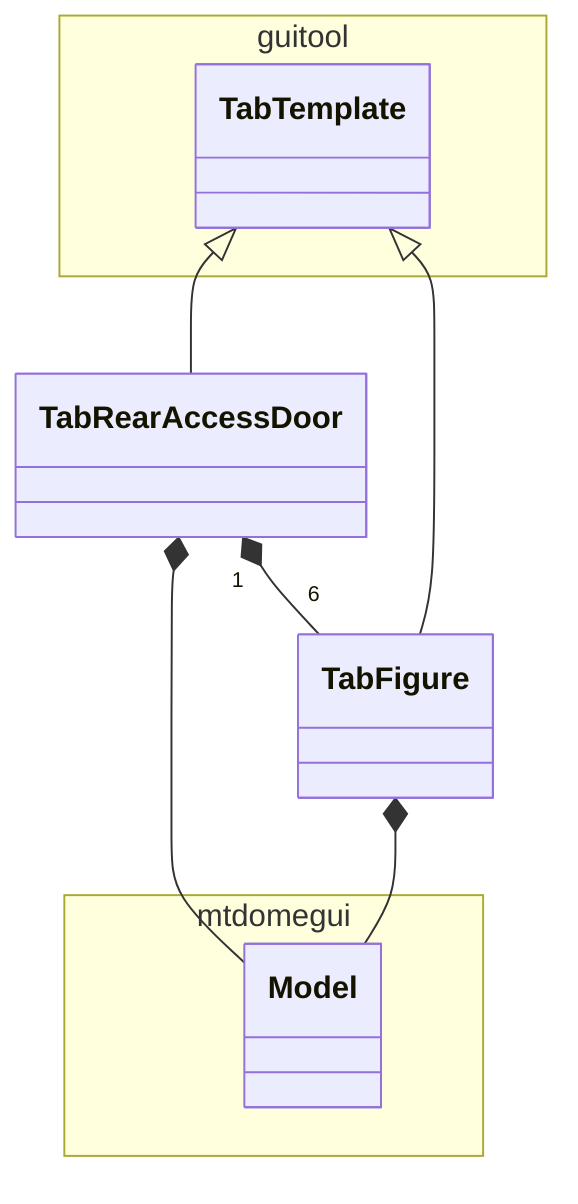 classDiagram

namespace guitool {
  class TabTemplate
}

namespace mtdomegui {
  class Model
}

TabTemplate <|-- TabRearAccessDoor
TabTemplate <|-- TabFigure

TabRearAccessDoor *-- Model
TabRearAccessDoor "1" *-- "6" TabFigure

TabFigure *-- Model